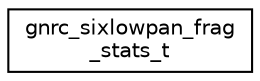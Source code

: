 digraph "Graphical Class Hierarchy"
{
 // LATEX_PDF_SIZE
  edge [fontname="Helvetica",fontsize="10",labelfontname="Helvetica",labelfontsize="10"];
  node [fontname="Helvetica",fontsize="10",shape=record];
  rankdir="LR";
  Node0 [label="gnrc_sixlowpan_frag\l_stats_t",height=0.2,width=0.4,color="black", fillcolor="white", style="filled",URL="$structgnrc__sixlowpan__frag__stats__t.html",tooltip="Statistics on fragmentation and reassembly."];
}
